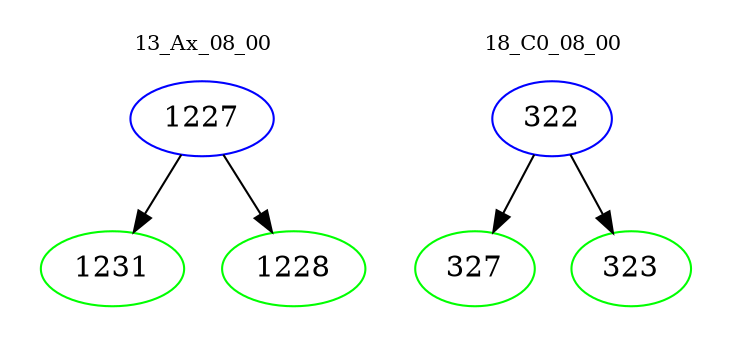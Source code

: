 digraph{
subgraph cluster_0 {
color = white
label = "13_Ax_08_00";
fontsize=10;
T0_1227 [label="1227", color="blue"]
T0_1227 -> T0_1231 [color="black"]
T0_1231 [label="1231", color="green"]
T0_1227 -> T0_1228 [color="black"]
T0_1228 [label="1228", color="green"]
}
subgraph cluster_1 {
color = white
label = "18_C0_08_00";
fontsize=10;
T1_322 [label="322", color="blue"]
T1_322 -> T1_327 [color="black"]
T1_327 [label="327", color="green"]
T1_322 -> T1_323 [color="black"]
T1_323 [label="323", color="green"]
}
}
